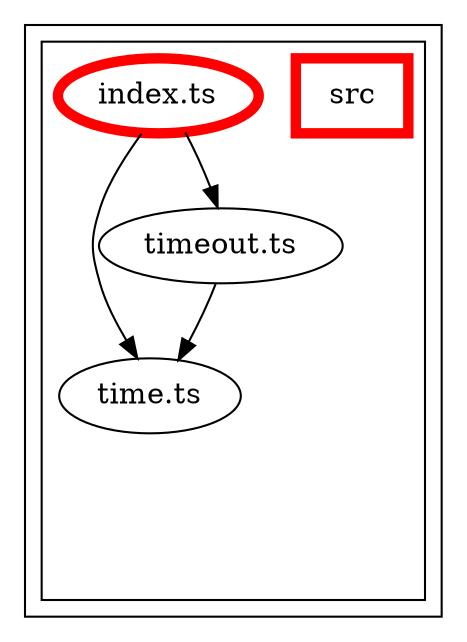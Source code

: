 digraph "dependency-graph-@siteimprove/alfa-time" {
  compound = true;
  "src/time.ts";
  "src/timeout.ts";
  subgraph "cluster_src" {
    color = "#000000";
    label = "";
    "exit_src" [
      style = "invis";
    ];
    subgraph "cluster_src" {
      color = "#000000";
      label = "";
      "name_src" [
        penwidth = 5;
        shape = "rectangle";
        color = "#ff0000";
        label = "src";
      ];
      "exit_src" [
        style = "invis";
      ];
      "src/timeout.ts" [
        label = "timeout.ts";
      ];
      "src/time.ts" [
        label = "time.ts";
      ];
      "src/index.ts" [
        label = "index.ts";
        color = "#ff0000";
        penwidth = 5;
      ];
      "src/timeout.ts" -> "exit_src" [
        style = "invis";
      ];
      "src/time.ts" -> "exit_src" [
        style = "invis";
      ];
      "src/index.ts" -> "exit_src" [
        style = "invis";
      ];
    }
    "exit_src" -> "exit_src" [
      style = "invis";
    ];
    "exit_src" -> "exit_src" [
      style = "invis";
    ];
    "exit_src" -> "exit_src" [
      style = "invis";
    ];
  }
  "src/timeout.ts" -> "src/time.ts" [
    style = "invis";
  ];
  "src/timeout.ts" -> "src/time.ts" [
    style = "solid";
    color = "black";
  ];
  "src/index.ts" -> "src/time.ts" [
    style = "invis";
  ];
  "src/index.ts" -> "src/time.ts" [
    style = "solid";
    color = "black";
  ];
  "src/index.ts" -> "src/timeout.ts" [
    style = "invis";
  ];
  "src/index.ts" -> "src/timeout.ts" [
    style = "solid";
    color = "black";
  ];
}